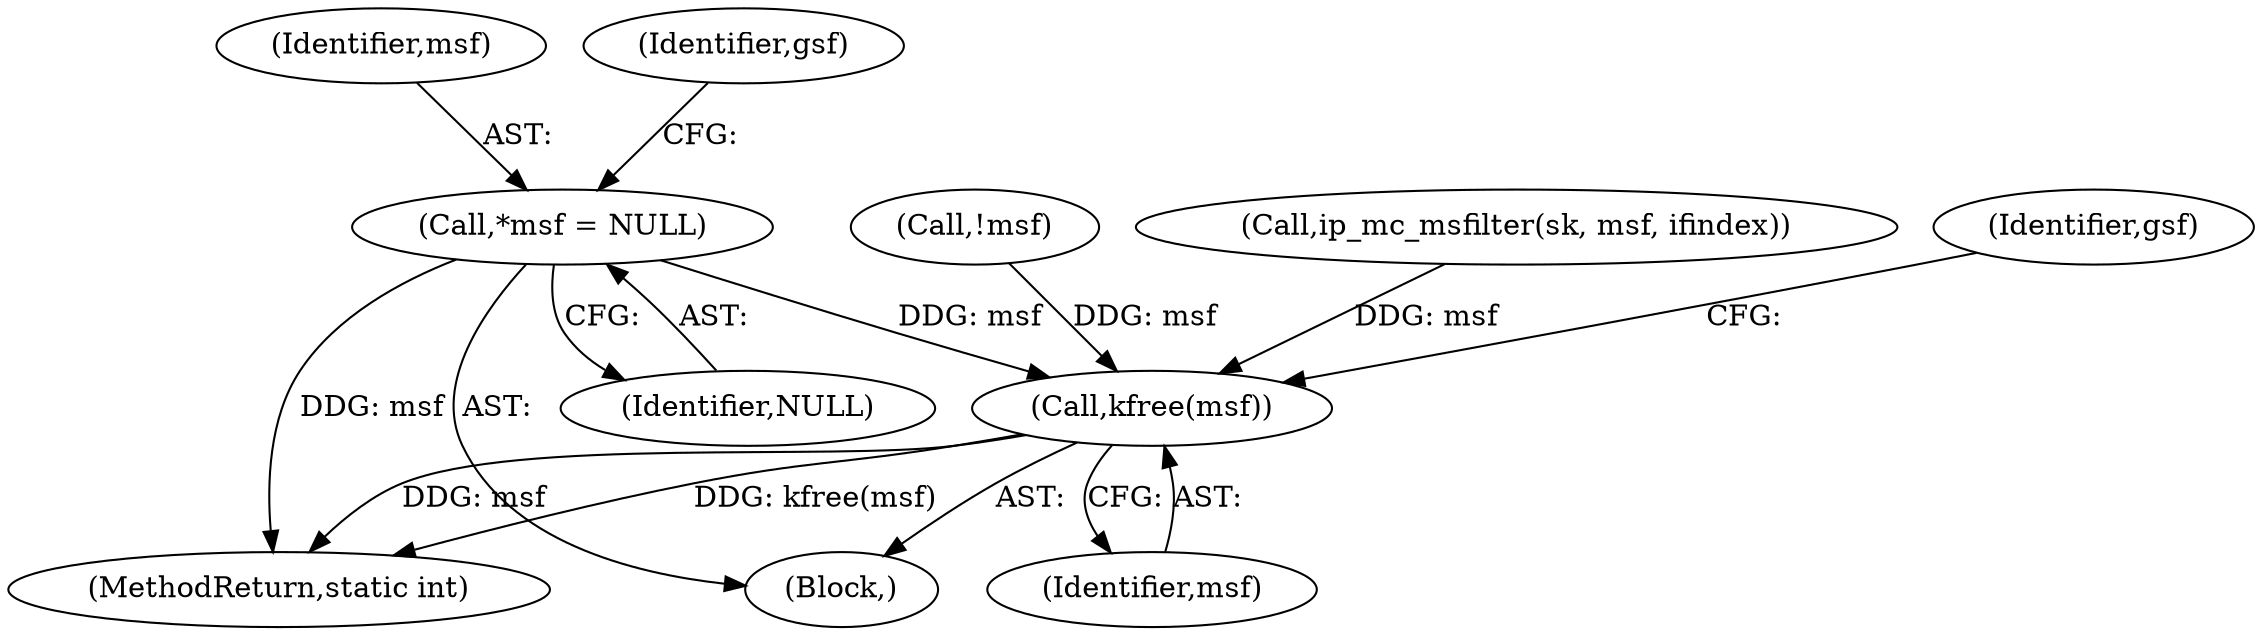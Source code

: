 digraph "0_linux_f6d8bd051c391c1c0458a30b2a7abcd939329259_26@pointer" {
"1001379" [label="(Call,*msf = NULL)"];
"1001589" [label="(Call,kfree(msf))"];
"1001380" [label="(Identifier,msf)"];
"1001589" [label="(Call,kfree(msf))"];
"1001720" [label="(MethodReturn,static int)"];
"1001384" [label="(Identifier,gsf)"];
"1001376" [label="(Block,)"];
"1001590" [label="(Identifier,msf)"];
"1001472" [label="(Call,!msf)"];
"1001379" [label="(Call,*msf = NULL)"];
"1001381" [label="(Identifier,NULL)"];
"1001584" [label="(Call,ip_mc_msfilter(sk, msf, ifindex))"];
"1001592" [label="(Identifier,gsf)"];
"1001379" -> "1001376"  [label="AST: "];
"1001379" -> "1001381"  [label="CFG: "];
"1001380" -> "1001379"  [label="AST: "];
"1001381" -> "1001379"  [label="AST: "];
"1001384" -> "1001379"  [label="CFG: "];
"1001379" -> "1001720"  [label="DDG: msf"];
"1001379" -> "1001589"  [label="DDG: msf"];
"1001589" -> "1001376"  [label="AST: "];
"1001589" -> "1001590"  [label="CFG: "];
"1001590" -> "1001589"  [label="AST: "];
"1001592" -> "1001589"  [label="CFG: "];
"1001589" -> "1001720"  [label="DDG: kfree(msf)"];
"1001589" -> "1001720"  [label="DDG: msf"];
"1001472" -> "1001589"  [label="DDG: msf"];
"1001584" -> "1001589"  [label="DDG: msf"];
}
